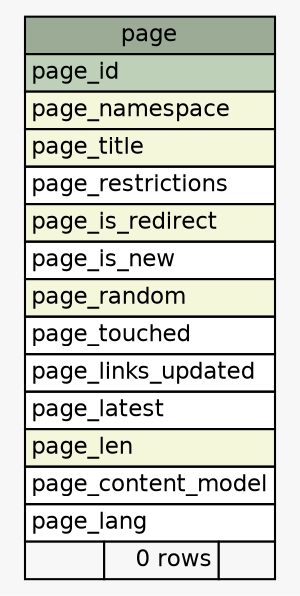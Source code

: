 // dot 2.38.0 on Linux 3.14.35-28.38.amzn1.x86_64
// SchemaSpy rev Unknown
digraph "page" {
  graph [
    rankdir="RL"
    bgcolor="#f7f7f7"
    nodesep="0.18"
    ranksep="0.46"
    fontname="Helvetica"
    fontsize="11"
  ];
  node [
    fontname="Helvetica"
    fontsize="11"
    shape="plaintext"
  ];
  edge [
    arrowsize="0.8"
  ];
  "page" [
    label=<
    <TABLE BORDER="0" CELLBORDER="1" CELLSPACING="0" BGCOLOR="#ffffff">
      <TR><TD COLSPAN="3" BGCOLOR="#9bab96" ALIGN="CENTER">page</TD></TR>
      <TR><TD PORT="page_id" COLSPAN="3" BGCOLOR="#bed1b8" ALIGN="LEFT">page_id</TD></TR>
      <TR><TD PORT="page_namespace" COLSPAN="3" BGCOLOR="#f4f7da" ALIGN="LEFT">page_namespace</TD></TR>
      <TR><TD PORT="page_title" COLSPAN="3" BGCOLOR="#f4f7da" ALIGN="LEFT">page_title</TD></TR>
      <TR><TD PORT="page_restrictions" COLSPAN="3" ALIGN="LEFT">page_restrictions</TD></TR>
      <TR><TD PORT="page_is_redirect" COLSPAN="3" BGCOLOR="#f4f7da" ALIGN="LEFT">page_is_redirect</TD></TR>
      <TR><TD PORT="page_is_new" COLSPAN="3" ALIGN="LEFT">page_is_new</TD></TR>
      <TR><TD PORT="page_random" COLSPAN="3" BGCOLOR="#f4f7da" ALIGN="LEFT">page_random</TD></TR>
      <TR><TD PORT="page_touched" COLSPAN="3" ALIGN="LEFT">page_touched</TD></TR>
      <TR><TD PORT="page_links_updated" COLSPAN="3" ALIGN="LEFT">page_links_updated</TD></TR>
      <TR><TD PORT="page_latest" COLSPAN="3" ALIGN="LEFT">page_latest</TD></TR>
      <TR><TD PORT="page_len" COLSPAN="3" BGCOLOR="#f4f7da" ALIGN="LEFT">page_len</TD></TR>
      <TR><TD PORT="page_content_model" COLSPAN="3" ALIGN="LEFT">page_content_model</TD></TR>
      <TR><TD PORT="page_lang" COLSPAN="3" ALIGN="LEFT">page_lang</TD></TR>
      <TR><TD ALIGN="LEFT" BGCOLOR="#f7f7f7">  </TD><TD ALIGN="RIGHT" BGCOLOR="#f7f7f7">0 rows</TD><TD ALIGN="RIGHT" BGCOLOR="#f7f7f7">  </TD></TR>
    </TABLE>>
    URL="tables/page.html"
    tooltip="page"
  ];
}
